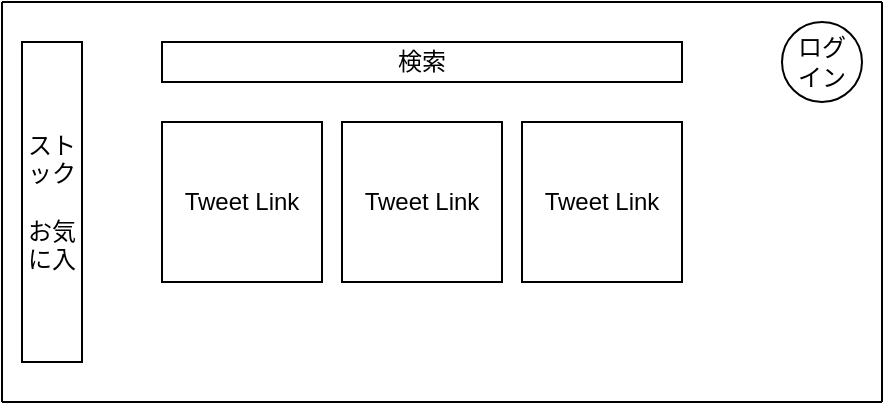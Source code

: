 <mxfile>
    <diagram id="mraXA_qDUBMGpKcb5-Fq" name="Page-1">
        <mxGraphModel dx="968" dy="363" grid="1" gridSize="10" guides="1" tooltips="1" connect="1" arrows="1" fold="1" page="1" pageScale="1" pageWidth="850" pageHeight="1100" math="0" shadow="0">
            <root>
                <mxCell id="0"/>
                <mxCell id="1" parent="0"/>
                <mxCell id="2" value="" style="endArrow=none;html=1;" edge="1" parent="1">
                    <mxGeometry width="50" height="50" relative="1" as="geometry">
                        <mxPoint x="80" y="320" as="sourcePoint"/>
                        <mxPoint x="80" y="120" as="targetPoint"/>
                    </mxGeometry>
                </mxCell>
                <mxCell id="3" value="" style="endArrow=none;html=1;" edge="1" parent="1">
                    <mxGeometry width="50" height="50" relative="1" as="geometry">
                        <mxPoint x="520" y="120" as="sourcePoint"/>
                        <mxPoint x="80" y="120" as="targetPoint"/>
                    </mxGeometry>
                </mxCell>
                <mxCell id="4" value="" style="endArrow=none;html=1;" edge="1" parent="1">
                    <mxGeometry width="50" height="50" relative="1" as="geometry">
                        <mxPoint x="520" y="320" as="sourcePoint"/>
                        <mxPoint x="520" y="120" as="targetPoint"/>
                    </mxGeometry>
                </mxCell>
                <mxCell id="5" value="" style="endArrow=none;html=1;" edge="1" parent="1">
                    <mxGeometry width="50" height="50" relative="1" as="geometry">
                        <mxPoint x="520" y="320" as="sourcePoint"/>
                        <mxPoint x="80" y="320" as="targetPoint"/>
                    </mxGeometry>
                </mxCell>
                <mxCell id="7" value="検索" style="rounded=0;whiteSpace=wrap;html=1;fillColor=none;" vertex="1" parent="1">
                    <mxGeometry x="160" y="140" width="260" height="20" as="geometry"/>
                </mxCell>
                <mxCell id="8" value="Tweet Link" style="whiteSpace=wrap;html=1;aspect=fixed;fillColor=none;" vertex="1" parent="1">
                    <mxGeometry x="160" y="180" width="80" height="80" as="geometry"/>
                </mxCell>
                <mxCell id="9" value="Tweet Link" style="whiteSpace=wrap;html=1;aspect=fixed;fillColor=none;" vertex="1" parent="1">
                    <mxGeometry x="250" y="180" width="80" height="80" as="geometry"/>
                </mxCell>
                <mxCell id="10" value="Tweet Link" style="whiteSpace=wrap;html=1;aspect=fixed;fillColor=none;" vertex="1" parent="1">
                    <mxGeometry x="340" y="180" width="80" height="80" as="geometry"/>
                </mxCell>
                <mxCell id="13" value="ログ&lt;br&gt;イン" style="ellipse;whiteSpace=wrap;html=1;aspect=fixed;fillColor=none;" vertex="1" parent="1">
                    <mxGeometry x="470" y="130" width="40" height="40" as="geometry"/>
                </mxCell>
                <mxCell id="14" value="ストック&lt;br&gt;&lt;br&gt;お気に入" style="rounded=0;whiteSpace=wrap;html=1;fillColor=none;" vertex="1" parent="1">
                    <mxGeometry x="90" y="140" width="30" height="160" as="geometry"/>
                </mxCell>
            </root>
        </mxGraphModel>
    </diagram>
</mxfile>